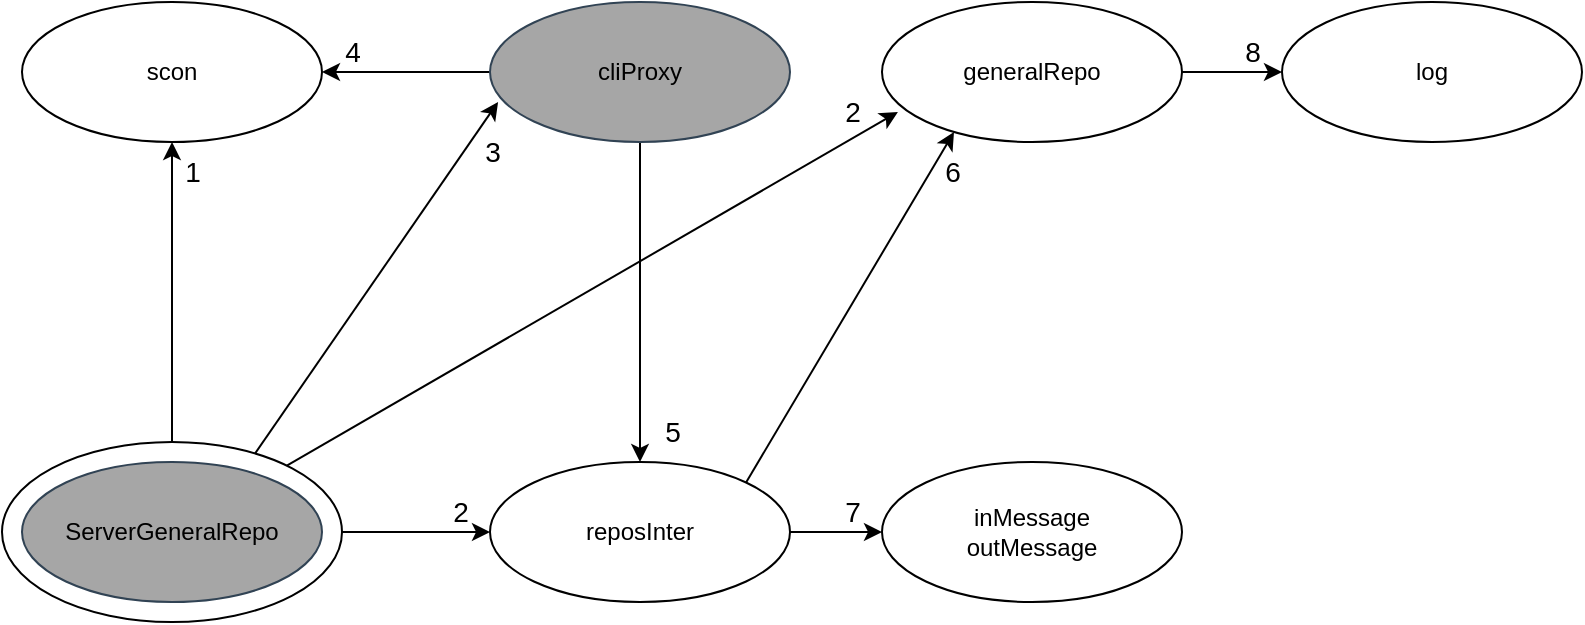 <mxfile version="24.3.1" type="device">
  <diagram name="Page-1" id="8G-TDpBrZnWFRdwxH2hP">
    <mxGraphModel dx="1050" dy="558" grid="0" gridSize="10" guides="1" tooltips="1" connect="1" arrows="1" fold="1" page="1" pageScale="1" pageWidth="827" pageHeight="1169" math="0" shadow="0">
      <root>
        <mxCell id="0" />
        <mxCell id="1" parent="0" />
        <mxCell id="ctMj3vyAkk-ZHn5RQAny-49" style="rounded=0;orthogonalLoop=1;jettySize=auto;html=1;entryX=0.5;entryY=1;entryDx=0;entryDy=0;" parent="1" source="ctMj3vyAkk-ZHn5RQAny-1" target="ctMj3vyAkk-ZHn5RQAny-8" edge="1">
          <mxGeometry relative="1" as="geometry" />
        </mxCell>
        <mxCell id="ctMj3vyAkk-ZHn5RQAny-50" style="rounded=0;orthogonalLoop=1;jettySize=auto;html=1;exitX=0.735;exitY=0.089;exitDx=0;exitDy=0;entryX=0.027;entryY=0.714;entryDx=0;entryDy=0;entryPerimeter=0;exitPerimeter=0;" parent="1" source="ctMj3vyAkk-ZHn5RQAny-1" target="ctMj3vyAkk-ZHn5RQAny-4" edge="1">
          <mxGeometry relative="1" as="geometry" />
        </mxCell>
        <mxCell id="ctMj3vyAkk-ZHn5RQAny-57" style="edgeStyle=orthogonalEdgeStyle;rounded=0;orthogonalLoop=1;jettySize=auto;html=1;entryX=0;entryY=0.5;entryDx=0;entryDy=0;" parent="1" source="ctMj3vyAkk-ZHn5RQAny-1" target="ctMj3vyAkk-ZHn5RQAny-51" edge="1">
          <mxGeometry relative="1" as="geometry" />
        </mxCell>
        <mxCell id="ctMj3vyAkk-ZHn5RQAny-1" value="" style="ellipse;whiteSpace=wrap;html=1;" parent="1" vertex="1">
          <mxGeometry x="20" y="320" width="170" height="90" as="geometry" />
        </mxCell>
        <mxCell id="ctMj3vyAkk-ZHn5RQAny-2" value="&lt;font color=&quot;#000000&quot;&gt;ServerGeneralRepo&lt;/font&gt;" style="ellipse;whiteSpace=wrap;html=1;movable=1;resizable=1;rotatable=1;deletable=1;editable=1;locked=0;connectable=1;fillColor=#A6A6A6;fontColor=#ffffff;strokeColor=#314354;" parent="1" vertex="1">
          <mxGeometry x="30" y="330" width="150" height="70" as="geometry" />
        </mxCell>
        <mxCell id="ctMj3vyAkk-ZHn5RQAny-56" style="rounded=0;orthogonalLoop=1;jettySize=auto;html=1;exitX=0;exitY=0.5;exitDx=0;exitDy=0;entryX=1;entryY=0.5;entryDx=0;entryDy=0;" parent="1" source="ctMj3vyAkk-ZHn5RQAny-4" target="ctMj3vyAkk-ZHn5RQAny-8" edge="1">
          <mxGeometry relative="1" as="geometry" />
        </mxCell>
        <mxCell id="ctMj3vyAkk-ZHn5RQAny-65" style="edgeStyle=orthogonalEdgeStyle;rounded=0;orthogonalLoop=1;jettySize=auto;html=1;entryX=0.5;entryY=0;entryDx=0;entryDy=0;" parent="1" source="ctMj3vyAkk-ZHn5RQAny-4" target="ctMj3vyAkk-ZHn5RQAny-51" edge="1">
          <mxGeometry relative="1" as="geometry" />
        </mxCell>
        <mxCell id="ctMj3vyAkk-ZHn5RQAny-4" value="&lt;font color=&quot;#000000&quot;&gt;cliProxy&lt;/font&gt;" style="ellipse;whiteSpace=wrap;html=1;movable=1;resizable=1;rotatable=1;deletable=1;editable=1;locked=0;connectable=1;fillColor=#A6A6A6;fontColor=#ffffff;strokeColor=#314354;" parent="1" vertex="1">
          <mxGeometry x="264" y="100" width="150" height="70" as="geometry" />
        </mxCell>
        <mxCell id="ctMj3vyAkk-ZHn5RQAny-8" value="scon" style="ellipse;whiteSpace=wrap;html=1;movable=1;resizable=1;rotatable=1;deletable=1;editable=1;locked=0;connectable=1;" parent="1" vertex="1">
          <mxGeometry x="30" y="100" width="150" height="70" as="geometry" />
        </mxCell>
        <mxCell id="ctMj3vyAkk-ZHn5RQAny-64" style="edgeStyle=orthogonalEdgeStyle;rounded=0;orthogonalLoop=1;jettySize=auto;html=1;entryX=0;entryY=0.5;entryDx=0;entryDy=0;" parent="1" source="ctMj3vyAkk-ZHn5RQAny-51" target="ctMj3vyAkk-ZHn5RQAny-52" edge="1">
          <mxGeometry relative="1" as="geometry" />
        </mxCell>
        <mxCell id="ctMj3vyAkk-ZHn5RQAny-51" value="reposInter" style="ellipse;whiteSpace=wrap;html=1;movable=1;resizable=1;rotatable=1;deletable=1;editable=1;locked=0;connectable=1;" parent="1" vertex="1">
          <mxGeometry x="264" y="330" width="150" height="70" as="geometry" />
        </mxCell>
        <mxCell id="ctMj3vyAkk-ZHn5RQAny-52" value="&lt;div&gt;inMessage&lt;/div&gt;&lt;div&gt;outMessage&lt;br&gt;&lt;/div&gt;" style="ellipse;whiteSpace=wrap;html=1;movable=1;resizable=1;rotatable=1;deletable=1;editable=1;locked=0;connectable=1;" parent="1" vertex="1">
          <mxGeometry x="460" y="330" width="150" height="70" as="geometry" />
        </mxCell>
        <mxCell id="ctMj3vyAkk-ZHn5RQAny-62" style="edgeStyle=orthogonalEdgeStyle;rounded=0;orthogonalLoop=1;jettySize=auto;html=1;entryX=0;entryY=0.5;entryDx=0;entryDy=0;" parent="1" source="ctMj3vyAkk-ZHn5RQAny-53" target="ctMj3vyAkk-ZHn5RQAny-55" edge="1">
          <mxGeometry relative="1" as="geometry" />
        </mxCell>
        <mxCell id="ctMj3vyAkk-ZHn5RQAny-53" value="generalRepo" style="ellipse;whiteSpace=wrap;html=1;movable=1;resizable=1;rotatable=1;deletable=1;editable=1;locked=0;connectable=1;" parent="1" vertex="1">
          <mxGeometry x="460" y="100" width="150" height="70" as="geometry" />
        </mxCell>
        <mxCell id="ctMj3vyAkk-ZHn5RQAny-55" value="log" style="ellipse;whiteSpace=wrap;html=1;movable=1;resizable=1;rotatable=1;deletable=1;editable=1;locked=0;connectable=1;" parent="1" vertex="1">
          <mxGeometry x="660" y="100" width="150" height="70" as="geometry" />
        </mxCell>
        <mxCell id="ctMj3vyAkk-ZHn5RQAny-59" style="rounded=0;orthogonalLoop=1;jettySize=auto;html=1;entryX=0.053;entryY=0.786;entryDx=0;entryDy=0;entryPerimeter=0;" parent="1" source="ctMj3vyAkk-ZHn5RQAny-1" target="ctMj3vyAkk-ZHn5RQAny-53" edge="1">
          <mxGeometry relative="1" as="geometry" />
        </mxCell>
        <mxCell id="ctMj3vyAkk-ZHn5RQAny-63" style="rounded=0;orthogonalLoop=1;jettySize=auto;html=1;exitX=1;exitY=0;exitDx=0;exitDy=0;entryX=0.24;entryY=0.929;entryDx=0;entryDy=0;entryPerimeter=0;" parent="1" source="ctMj3vyAkk-ZHn5RQAny-51" target="ctMj3vyAkk-ZHn5RQAny-53" edge="1">
          <mxGeometry relative="1" as="geometry" />
        </mxCell>
        <mxCell id="ctMj3vyAkk-ZHn5RQAny-67" value="&lt;font style=&quot;font-size: 14px;&quot;&gt;1&lt;/font&gt;" style="text;html=1;align=center;verticalAlign=middle;resizable=0;points=[];autosize=1;strokeColor=none;fillColor=none;" parent="1" vertex="1">
          <mxGeometry x="100" y="170" width="30" height="30" as="geometry" />
        </mxCell>
        <mxCell id="ctMj3vyAkk-ZHn5RQAny-68" value="2" style="text;html=1;align=center;verticalAlign=middle;resizable=0;points=[];autosize=1;strokeColor=none;fillColor=none;fontSize=14;horizontal=1;" parent="1" vertex="1">
          <mxGeometry x="234" y="340" width="30" height="30" as="geometry" />
        </mxCell>
        <mxCell id="ctMj3vyAkk-ZHn5RQAny-70" value="2" style="text;html=1;align=center;verticalAlign=middle;resizable=0;points=[];autosize=1;strokeColor=none;fillColor=none;fontSize=14;horizontal=1;" parent="1" vertex="1">
          <mxGeometry x="430" y="140" width="30" height="30" as="geometry" />
        </mxCell>
        <mxCell id="ctMj3vyAkk-ZHn5RQAny-72" value="4" style="text;html=1;align=center;verticalAlign=middle;resizable=0;points=[];autosize=1;strokeColor=none;fillColor=none;fontSize=14;horizontal=1;" parent="1" vertex="1">
          <mxGeometry x="180" y="110" width="30" height="30" as="geometry" />
        </mxCell>
        <mxCell id="ctMj3vyAkk-ZHn5RQAny-73" value="3" style="text;html=1;align=center;verticalAlign=middle;resizable=0;points=[];autosize=1;strokeColor=none;fillColor=none;fontSize=14;horizontal=1;" parent="1" vertex="1">
          <mxGeometry x="250" y="160" width="30" height="30" as="geometry" />
        </mxCell>
        <mxCell id="ctMj3vyAkk-ZHn5RQAny-74" value="6" style="text;html=1;align=center;verticalAlign=middle;resizable=0;points=[];autosize=1;strokeColor=none;fillColor=none;fontSize=14;horizontal=1;" parent="1" vertex="1">
          <mxGeometry x="480" y="170" width="30" height="30" as="geometry" />
        </mxCell>
        <mxCell id="ctMj3vyAkk-ZHn5RQAny-76" value="7" style="text;html=1;align=center;verticalAlign=middle;resizable=0;points=[];autosize=1;strokeColor=none;fillColor=none;fontSize=14;horizontal=1;" parent="1" vertex="1">
          <mxGeometry x="430" y="340" width="30" height="30" as="geometry" />
        </mxCell>
        <mxCell id="ctMj3vyAkk-ZHn5RQAny-77" value="5" style="text;html=1;align=center;verticalAlign=middle;resizable=0;points=[];autosize=1;strokeColor=none;fillColor=none;fontSize=14;horizontal=1;" parent="1" vertex="1">
          <mxGeometry x="340" y="300" width="30" height="30" as="geometry" />
        </mxCell>
        <mxCell id="ctMj3vyAkk-ZHn5RQAny-78" value="8" style="text;html=1;align=center;verticalAlign=middle;resizable=0;points=[];autosize=1;strokeColor=none;fillColor=none;fontSize=14;horizontal=1;" parent="1" vertex="1">
          <mxGeometry x="630" y="110" width="30" height="30" as="geometry" />
        </mxCell>
      </root>
    </mxGraphModel>
  </diagram>
</mxfile>
